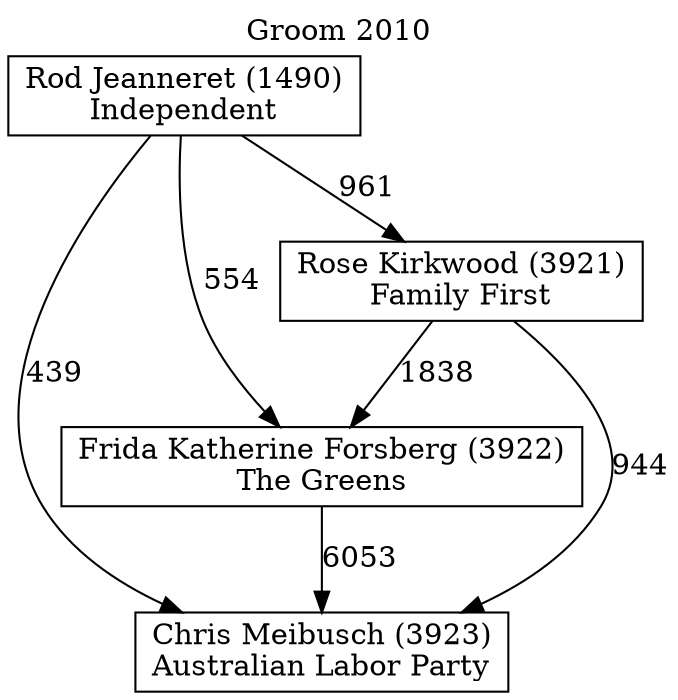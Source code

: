 // House preference flow
digraph "Chris Meibusch (3923)_Groom_2010" {
	graph [label="Groom 2010" labelloc=t mclimit=10]
	node [shape=box]
	"Chris Meibusch (3923)" [label="Chris Meibusch (3923)
Australian Labor Party"]
	"Frida Katherine Forsberg (3922)" [label="Frida Katherine Forsberg (3922)
The Greens"]
	"Rose Kirkwood (3921)" [label="Rose Kirkwood (3921)
Family First"]
	"Rod Jeanneret (1490)" [label="Rod Jeanneret (1490)
Independent"]
	"Frida Katherine Forsberg (3922)" -> "Chris Meibusch (3923)" [label=6053]
	"Rose Kirkwood (3921)" -> "Frida Katherine Forsberg (3922)" [label=1838]
	"Rod Jeanneret (1490)" -> "Rose Kirkwood (3921)" [label=961]
	"Rose Kirkwood (3921)" -> "Chris Meibusch (3923)" [label=944]
	"Rod Jeanneret (1490)" -> "Chris Meibusch (3923)" [label=439]
	"Rod Jeanneret (1490)" -> "Frida Katherine Forsberg (3922)" [label=554]
}
